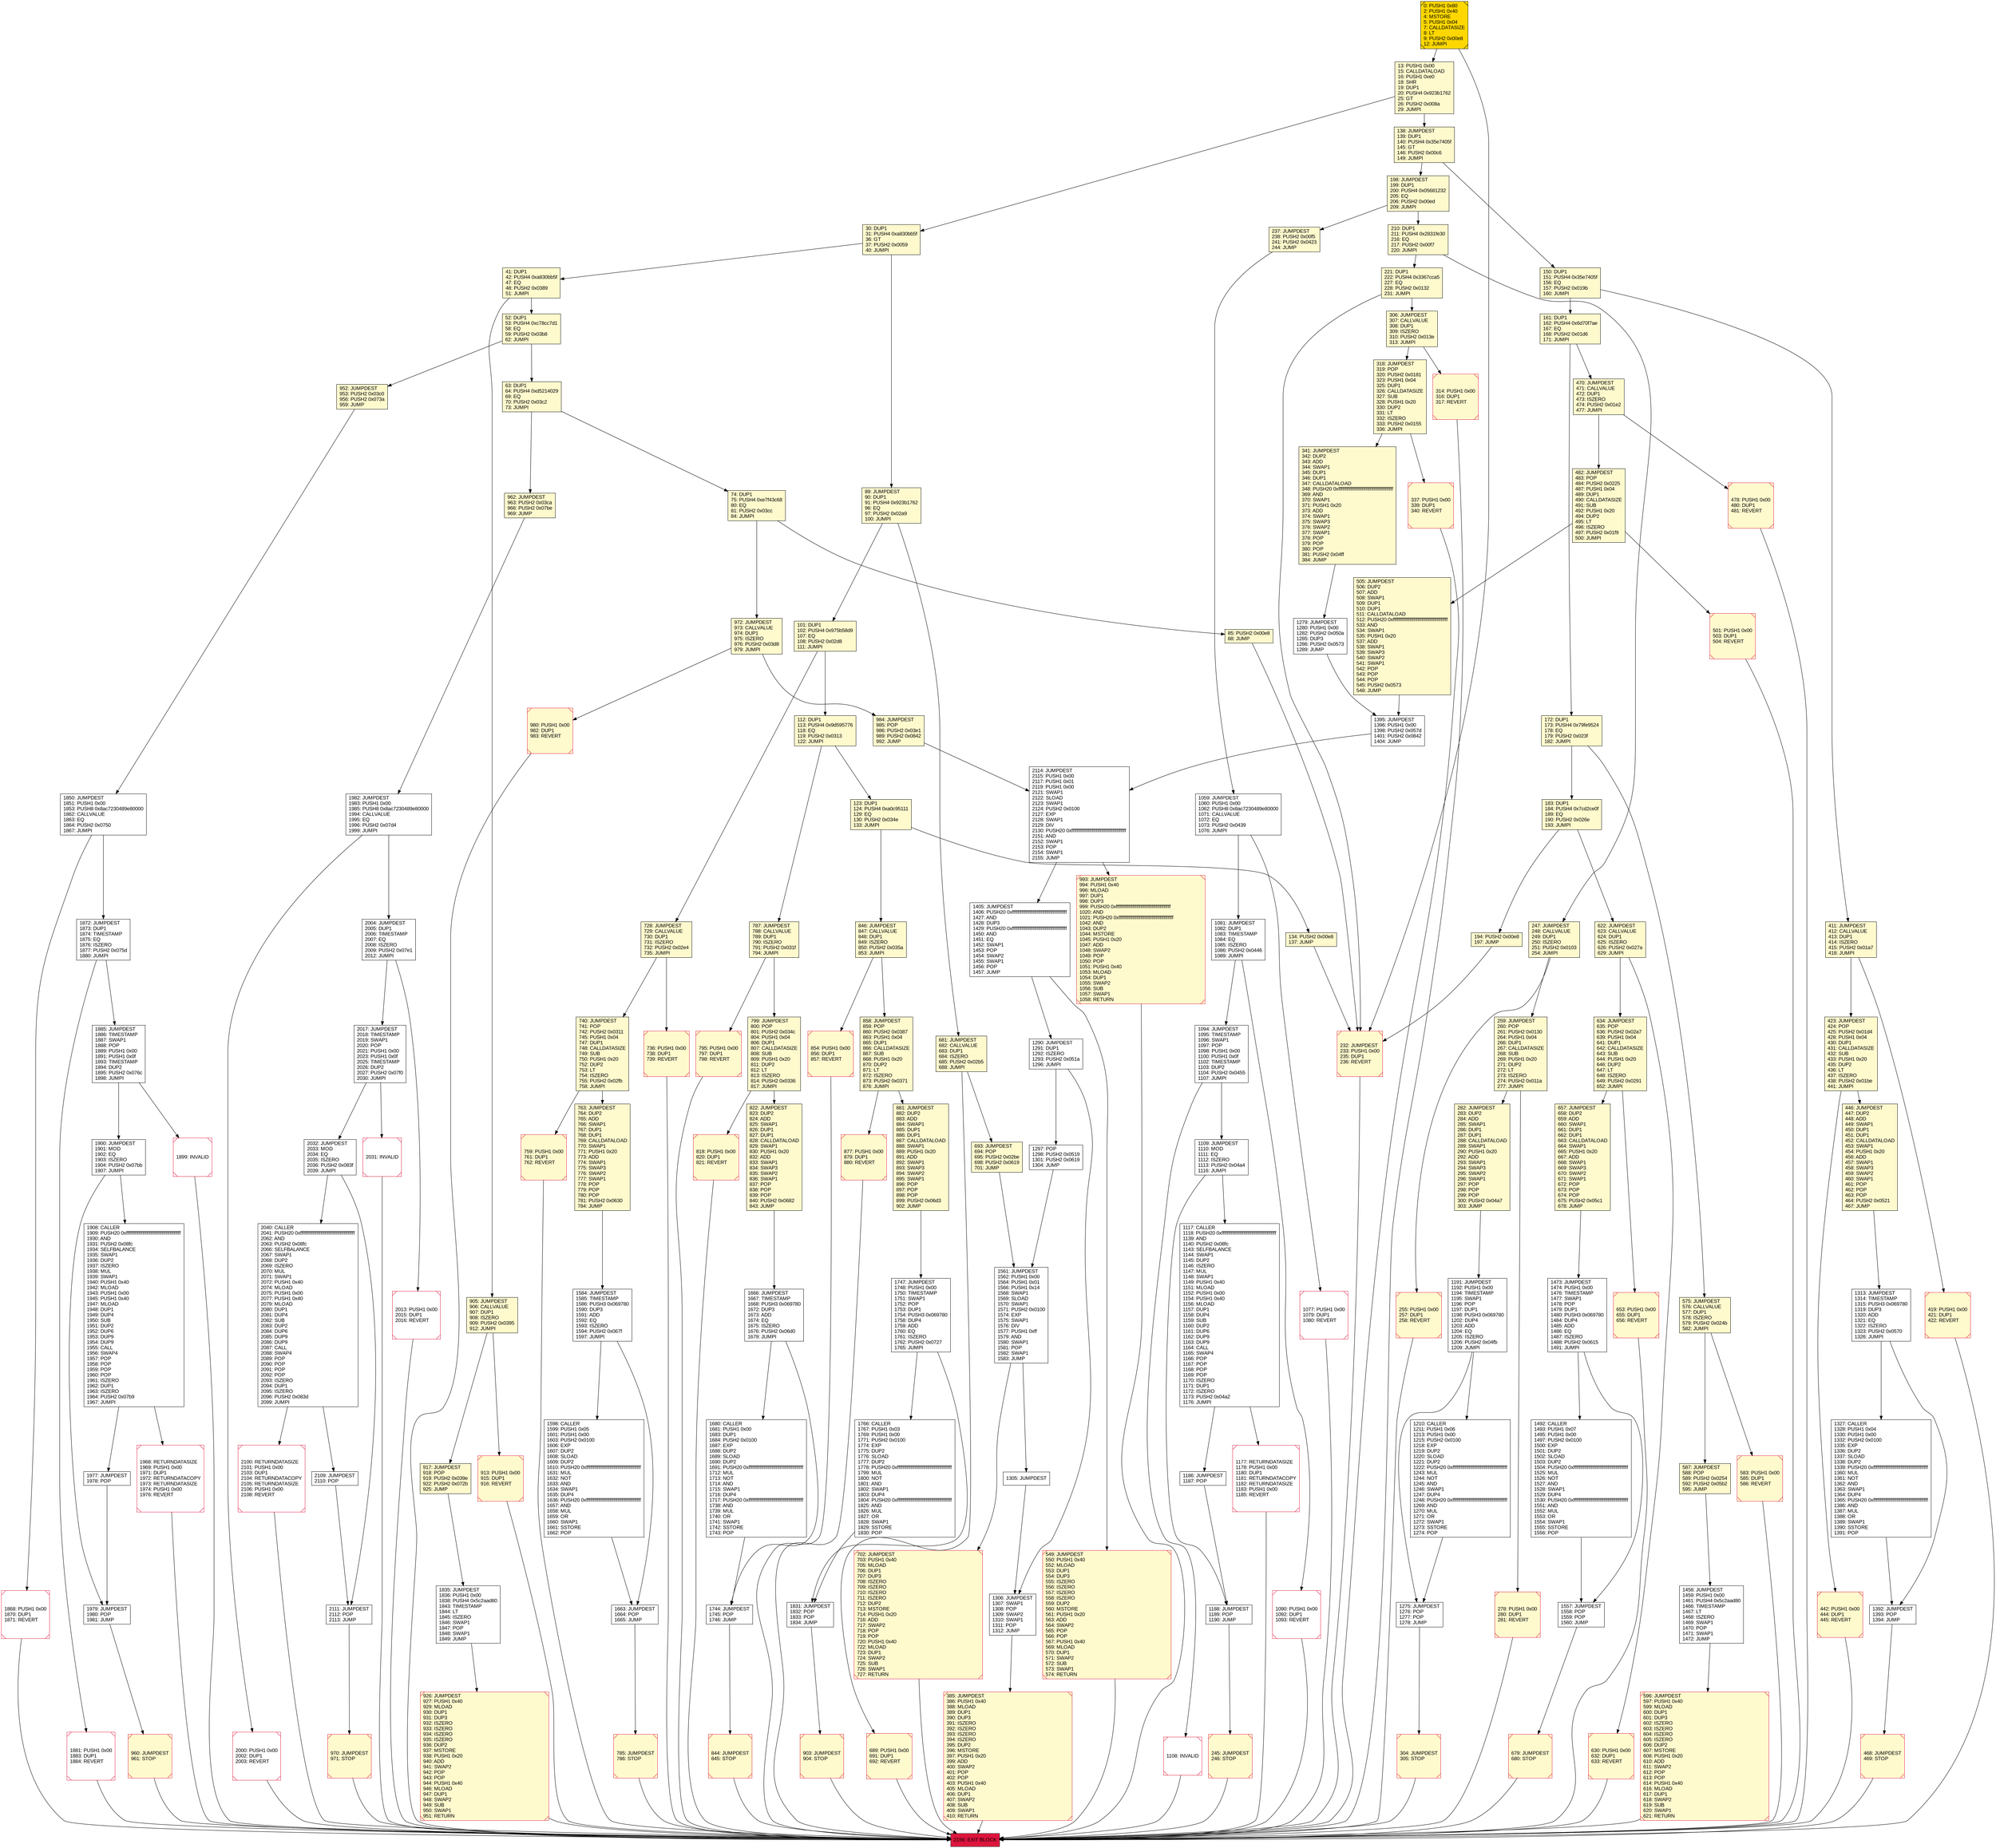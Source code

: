 digraph G {
bgcolor=transparent rankdir=UD;
node [shape=box style=filled color=black fillcolor=white fontname=arial fontcolor=black];
881 [label="881: JUMPDEST\l882: DUP2\l883: ADD\l884: SWAP1\l885: DUP1\l886: DUP1\l887: CALLDATALOAD\l888: SWAP1\l889: PUSH1 0x20\l891: ADD\l892: SWAP1\l893: SWAP3\l894: SWAP2\l895: SWAP1\l896: POP\l897: POP\l898: POP\l899: PUSH2 0x06d3\l902: JUMP\l" fillcolor=lemonchiffon ];
419 [label="419: PUSH1 0x00\l421: DUP1\l422: REVERT\l" fillcolor=lemonchiffon shape=Msquare color=crimson ];
446 [label="446: JUMPDEST\l447: DUP2\l448: ADD\l449: SWAP1\l450: DUP1\l451: DUP1\l452: CALLDATALOAD\l453: SWAP1\l454: PUSH1 0x20\l456: ADD\l457: SWAP1\l458: SWAP3\l459: SWAP2\l460: SWAP1\l461: POP\l462: POP\l463: POP\l464: PUSH2 0x0521\l467: JUMP\l" fillcolor=lemonchiffon ];
210 [label="210: DUP1\l211: PUSH4 0x2831fe30\l216: EQ\l217: PUSH2 0x00f7\l220: JUMPI\l" fillcolor=lemonchiffon ];
134 [label="134: PUSH2 0x00e8\l137: JUMP\l" fillcolor=lemonchiffon ];
822 [label="822: JUMPDEST\l823: DUP2\l824: ADD\l825: SWAP1\l826: DUP1\l827: DUP1\l828: CALLDATALOAD\l829: SWAP1\l830: PUSH1 0x20\l832: ADD\l833: SWAP1\l834: SWAP3\l835: SWAP2\l836: SWAP1\l837: POP\l838: POP\l839: POP\l840: PUSH2 0x0682\l843: JUMP\l" fillcolor=lemonchiffon ];
1766 [label="1766: CALLER\l1767: PUSH1 0x03\l1769: PUSH1 0x00\l1771: PUSH2 0x0100\l1774: EXP\l1775: DUP2\l1776: SLOAD\l1777: DUP2\l1778: PUSH20 0xffffffffffffffffffffffffffffffffffffffff\l1799: MUL\l1800: NOT\l1801: AND\l1802: SWAP1\l1803: DUP4\l1804: PUSH20 0xffffffffffffffffffffffffffffffffffffffff\l1825: AND\l1826: MUL\l1827: OR\l1828: SWAP1\l1829: SSTORE\l1830: POP\l" ];
2109 [label="2109: JUMPDEST\l2110: POP\l" ];
237 [label="237: JUMPDEST\l238: PUSH2 0x00f5\l241: PUSH2 0x0423\l244: JUMP\l" fillcolor=lemonchiffon ];
952 [label="952: JUMPDEST\l953: PUSH2 0x03c0\l956: PUSH2 0x073a\l959: JUMP\l" fillcolor=lemonchiffon ];
689 [label="689: PUSH1 0x00\l691: DUP1\l692: REVERT\l" fillcolor=lemonchiffon shape=Msquare color=crimson ];
903 [label="903: JUMPDEST\l904: STOP\l" fillcolor=lemonchiffon shape=Msquare color=crimson ];
198 [label="198: JUMPDEST\l199: DUP1\l200: PUSH4 0x05681232\l205: EQ\l206: PUSH2 0x00ed\l209: JUMPI\l" fillcolor=lemonchiffon ];
905 [label="905: JUMPDEST\l906: CALLVALUE\l907: DUP1\l908: ISZERO\l909: PUSH2 0x0395\l912: JUMPI\l" fillcolor=lemonchiffon ];
1059 [label="1059: JUMPDEST\l1060: PUSH1 0x00\l1062: PUSH8 0x8ac7230489e80000\l1071: CALLVALUE\l1072: EQ\l1073: PUSH2 0x0439\l1076: JUMPI\l" ];
2111 [label="2111: JUMPDEST\l2112: POP\l2113: JUMP\l" ];
161 [label="161: DUP1\l162: PUSH4 0x6d70f7ae\l167: EQ\l168: PUSH2 0x01d6\l171: JUMPI\l" fillcolor=lemonchiffon ];
549 [label="549: JUMPDEST\l550: PUSH1 0x40\l552: MLOAD\l553: DUP1\l554: DUP3\l555: ISZERO\l556: ISZERO\l557: ISZERO\l558: ISZERO\l559: DUP2\l560: MSTORE\l561: PUSH1 0x20\l563: ADD\l564: SWAP2\l565: POP\l566: POP\l567: PUSH1 0x40\l569: MLOAD\l570: DUP1\l571: SWAP2\l572: SUB\l573: SWAP1\l574: RETURN\l" fillcolor=lemonchiffon shape=Msquare color=crimson ];
1872 [label="1872: JUMPDEST\l1873: DUP1\l1874: TIMESTAMP\l1875: EQ\l1876: ISZERO\l1877: PUSH2 0x075d\l1880: JUMPI\l" ];
442 [label="442: PUSH1 0x00\l444: DUP1\l445: REVERT\l" fillcolor=lemonchiffon shape=Msquare color=crimson ];
1680 [label="1680: CALLER\l1681: PUSH1 0x00\l1683: DUP1\l1684: PUSH2 0x0100\l1687: EXP\l1688: DUP2\l1689: SLOAD\l1690: DUP2\l1691: PUSH20 0xffffffffffffffffffffffffffffffffffffffff\l1712: MUL\l1713: NOT\l1714: AND\l1715: SWAP1\l1716: DUP4\l1717: PUSH20 0xffffffffffffffffffffffffffffffffffffffff\l1738: AND\l1739: MUL\l1740: OR\l1741: SWAP1\l1742: SSTORE\l1743: POP\l" ];
575 [label="575: JUMPDEST\l576: CALLVALUE\l577: DUP1\l578: ISZERO\l579: PUSH2 0x024b\l582: JUMPI\l" fillcolor=lemonchiffon ];
1458 [label="1458: JUMPDEST\l1459: PUSH1 0x00\l1461: PUSH4 0x5c2aad80\l1466: TIMESTAMP\l1467: LT\l1468: ISZERO\l1469: SWAP1\l1470: POP\l1471: SWAP1\l1472: JUMP\l" ];
1094 [label="1094: JUMPDEST\l1095: TIMESTAMP\l1096: SWAP1\l1097: POP\l1098: PUSH1 0x00\l1100: PUSH1 0x0f\l1102: TIMESTAMP\l1103: DUP2\l1104: PUSH2 0x0455\l1107: JUMPI\l" ];
74 [label="74: DUP1\l75: PUSH4 0xe7f43c68\l80: EQ\l81: PUSH2 0x03cc\l84: JUMPI\l" fillcolor=lemonchiffon ];
1109 [label="1109: JUMPDEST\l1110: MOD\l1111: EQ\l1112: ISZERO\l1113: PUSH2 0x04a4\l1116: JUMPI\l" ];
52 [label="52: DUP1\l53: PUSH4 0xc78cc7d1\l58: EQ\l59: PUSH2 0x03b8\l62: JUMPI\l" fillcolor=lemonchiffon ];
1584 [label="1584: JUMPDEST\l1585: TIMESTAMP\l1586: PUSH3 0x069780\l1590: DUP3\l1591: ADD\l1592: EQ\l1593: ISZERO\l1594: PUSH2 0x067f\l1597: JUMPI\l" ];
247 [label="247: JUMPDEST\l248: CALLVALUE\l249: DUP1\l250: ISZERO\l251: PUSH2 0x0103\l254: JUMPI\l" fillcolor=lemonchiffon ];
653 [label="653: PUSH1 0x00\l655: DUP1\l656: REVERT\l" fillcolor=lemonchiffon shape=Msquare color=crimson ];
138 [label="138: JUMPDEST\l139: DUP1\l140: PUSH4 0x35e7405f\l145: GT\l146: PUSH2 0x00c6\l149: JUMPI\l" fillcolor=lemonchiffon ];
282 [label="282: JUMPDEST\l283: DUP2\l284: ADD\l285: SWAP1\l286: DUP1\l287: DUP1\l288: CALLDATALOAD\l289: SWAP1\l290: PUSH1 0x20\l292: ADD\l293: SWAP1\l294: SWAP3\l295: SWAP2\l296: SWAP1\l297: POP\l298: POP\l299: POP\l300: PUSH2 0x04a7\l303: JUMP\l" fillcolor=lemonchiffon ];
2100 [label="2100: RETURNDATASIZE\l2101: PUSH1 0x00\l2103: DUP1\l2104: RETURNDATACOPY\l2105: RETURNDATASIZE\l2106: PUSH1 0x00\l2108: REVERT\l" shape=Msquare color=crimson ];
913 [label="913: PUSH1 0x00\l915: DUP1\l916: REVERT\l" fillcolor=lemonchiffon shape=Msquare color=crimson ];
318 [label="318: JUMPDEST\l319: POP\l320: PUSH2 0x0181\l323: PUSH1 0x04\l325: DUP1\l326: CALLDATASIZE\l327: SUB\l328: PUSH1 0x20\l330: DUP2\l331: LT\l332: ISZERO\l333: PUSH2 0x0155\l336: JUMPI\l" fillcolor=lemonchiffon ];
679 [label="679: JUMPDEST\l680: STOP\l" fillcolor=lemonchiffon shape=Msquare color=crimson ];
962 [label="962: JUMPDEST\l963: PUSH2 0x03ca\l966: PUSH2 0x07be\l969: JUMP\l" fillcolor=lemonchiffon ];
634 [label="634: JUMPDEST\l635: POP\l636: PUSH2 0x02a7\l639: PUSH1 0x04\l641: DUP1\l642: CALLDATASIZE\l643: SUB\l644: PUSH1 0x20\l646: DUP2\l647: LT\l648: ISZERO\l649: PUSH2 0x0291\l652: JUMPI\l" fillcolor=lemonchiffon ];
1313 [label="1313: JUMPDEST\l1314: TIMESTAMP\l1315: PUSH3 0x069780\l1319: DUP3\l1320: ADD\l1321: EQ\l1322: ISZERO\l1323: PUSH2 0x0570\l1326: JUMPI\l" ];
468 [label="468: JUMPDEST\l469: STOP\l" fillcolor=lemonchiffon shape=Msquare color=crimson ];
194 [label="194: PUSH2 0x00e8\l197: JUMP\l" fillcolor=lemonchiffon ];
736 [label="736: PUSH1 0x00\l738: DUP1\l739: REVERT\l" fillcolor=lemonchiffon shape=Msquare color=crimson ];
13 [label="13: PUSH1 0x00\l15: CALLDATALOAD\l16: PUSH1 0xe0\l18: SHR\l19: DUP1\l20: PUSH4 0x923b1762\l25: GT\l26: PUSH2 0x008a\l29: JUMPI\l" fillcolor=lemonchiffon ];
2004 [label="2004: JUMPDEST\l2005: DUP1\l2006: TIMESTAMP\l2007: EQ\l2008: ISZERO\l2009: PUSH2 0x07e1\l2012: JUMPI\l" ];
259 [label="259: JUMPDEST\l260: POP\l261: PUSH2 0x0130\l264: PUSH1 0x04\l266: DUP1\l267: CALLDATASIZE\l268: SUB\l269: PUSH1 0x20\l271: DUP2\l272: LT\l273: ISZERO\l274: PUSH2 0x011a\l277: JUMPI\l" fillcolor=lemonchiffon ];
112 [label="112: DUP1\l113: PUSH4 0x9d595776\l118: EQ\l119: PUSH2 0x0313\l122: JUMPI\l" fillcolor=lemonchiffon ];
2031 [label="2031: INVALID\l" shape=Msquare color=crimson ];
1473 [label="1473: JUMPDEST\l1474: PUSH1 0x00\l1476: TIMESTAMP\l1477: SWAP1\l1478: POP\l1479: DUP1\l1480: PUSH3 0x069780\l1484: DUP4\l1485: ADD\l1486: EQ\l1487: ISZERO\l1488: PUSH2 0x0615\l1491: JUMPI\l" ];
470 [label="470: JUMPDEST\l471: CALLVALUE\l472: DUP1\l473: ISZERO\l474: PUSH2 0x01e2\l477: JUMPI\l" fillcolor=lemonchiffon ];
482 [label="482: JUMPDEST\l483: POP\l484: PUSH2 0x0225\l487: PUSH1 0x04\l489: DUP1\l490: CALLDATASIZE\l491: SUB\l492: PUSH1 0x20\l494: DUP2\l495: LT\l496: ISZERO\l497: PUSH2 0x01f9\l500: JUMPI\l" fillcolor=lemonchiffon ];
1117 [label="1117: CALLER\l1118: PUSH20 0xffffffffffffffffffffffffffffffffffffffff\l1139: AND\l1140: PUSH2 0x08fc\l1143: SELFBALANCE\l1144: SWAP1\l1145: DUP2\l1146: ISZERO\l1147: MUL\l1148: SWAP1\l1149: PUSH1 0x40\l1151: MLOAD\l1152: PUSH1 0x00\l1154: PUSH1 0x40\l1156: MLOAD\l1157: DUP1\l1158: DUP4\l1159: SUB\l1160: DUP2\l1161: DUP6\l1162: DUP9\l1163: DUP9\l1164: CALL\l1165: SWAP4\l1166: POP\l1167: POP\l1168: POP\l1169: POP\l1170: ISZERO\l1171: DUP1\l1172: ISZERO\l1173: PUSH2 0x04a2\l1176: JUMPI\l" ];
501 [label="501: PUSH1 0x00\l503: DUP1\l504: REVERT\l" fillcolor=lemonchiffon shape=Msquare color=crimson ];
960 [label="960: JUMPDEST\l961: STOP\l" fillcolor=lemonchiffon shape=Msquare color=crimson ];
759 [label="759: PUSH1 0x00\l761: DUP1\l762: REVERT\l" fillcolor=lemonchiffon shape=Msquare color=crimson ];
1392 [label="1392: JUMPDEST\l1393: POP\l1394: JUMP\l" ];
1663 [label="1663: JUMPDEST\l1664: POP\l1665: JUMP\l" ];
972 [label="972: JUMPDEST\l973: CALLVALUE\l974: DUP1\l975: ISZERO\l976: PUSH2 0x03d8\l979: JUMPI\l" fillcolor=lemonchiffon ];
728 [label="728: JUMPDEST\l729: CALLVALUE\l730: DUP1\l731: ISZERO\l732: PUSH2 0x02e4\l735: JUMPI\l" fillcolor=lemonchiffon ];
255 [label="255: PUSH1 0x00\l257: DUP1\l258: REVERT\l" fillcolor=lemonchiffon shape=Msquare color=crimson ];
970 [label="970: JUMPDEST\l971: STOP\l" fillcolor=lemonchiffon shape=Msquare color=crimson ];
1557 [label="1557: JUMPDEST\l1558: POP\l1559: POP\l1560: JUMP\l" ];
30 [label="30: DUP1\l31: PUSH4 0xa830bb5f\l36: GT\l37: PUSH2 0x0059\l40: JUMPI\l" fillcolor=lemonchiffon ];
183 [label="183: DUP1\l184: PUSH4 0x7cd2ce0f\l189: EQ\l190: PUSH2 0x026e\l193: JUMPI\l" fillcolor=lemonchiffon ];
245 [label="245: JUMPDEST\l246: STOP\l" fillcolor=lemonchiffon shape=Msquare color=crimson ];
596 [label="596: JUMPDEST\l597: PUSH1 0x40\l599: MLOAD\l600: DUP1\l601: DUP3\l602: ISZERO\l603: ISZERO\l604: ISZERO\l605: ISZERO\l606: DUP2\l607: MSTORE\l608: PUSH1 0x20\l610: ADD\l611: SWAP2\l612: POP\l613: POP\l614: PUSH1 0x40\l616: MLOAD\l617: DUP1\l618: SWAP2\l619: SUB\l620: SWAP1\l621: RETURN\l" fillcolor=lemonchiffon shape=Msquare color=crimson ];
587 [label="587: JUMPDEST\l588: POP\l589: PUSH2 0x0254\l592: PUSH2 0x05b2\l595: JUMP\l" fillcolor=lemonchiffon ];
2156 [label="2156: EXIT BLOCK\l" fillcolor=crimson ];
657 [label="657: JUMPDEST\l658: DUP2\l659: ADD\l660: SWAP1\l661: DUP1\l662: DUP1\l663: CALLDATALOAD\l664: SWAP1\l665: PUSH1 0x20\l667: ADD\l668: SWAP1\l669: SWAP3\l670: SWAP2\l671: SWAP1\l672: POP\l673: POP\l674: POP\l675: PUSH2 0x05c1\l678: JUMP\l" fillcolor=lemonchiffon ];
1297 [label="1297: POP\l1298: PUSH2 0x0519\l1301: PUSH2 0x0619\l1304: JUMP\l" ];
1831 [label="1831: JUMPDEST\l1832: POP\l1833: POP\l1834: JUMP\l" ];
846 [label="846: JUMPDEST\l847: CALLVALUE\l848: DUP1\l849: ISZERO\l850: PUSH2 0x035a\l853: JUMPI\l" fillcolor=lemonchiffon ];
763 [label="763: JUMPDEST\l764: DUP2\l765: ADD\l766: SWAP1\l767: DUP1\l768: DUP1\l769: CALLDATALOAD\l770: SWAP1\l771: PUSH1 0x20\l773: ADD\l774: SWAP1\l775: SWAP3\l776: SWAP2\l777: SWAP1\l778: POP\l779: POP\l780: POP\l781: PUSH2 0x0630\l784: JUMP\l" fillcolor=lemonchiffon ];
2000 [label="2000: PUSH1 0x00\l2002: DUP1\l2003: REVERT\l" shape=Msquare color=crimson ];
221 [label="221: DUP1\l222: PUSH4 0x3367cca5\l227: EQ\l228: PUSH2 0x0132\l231: JUMPI\l" fillcolor=lemonchiffon ];
1492 [label="1492: CALLER\l1493: PUSH1 0x07\l1495: PUSH1 0x00\l1497: PUSH2 0x0100\l1500: EXP\l1501: DUP2\l1502: SLOAD\l1503: DUP2\l1504: PUSH20 0xffffffffffffffffffffffffffffffffffffffff\l1525: MUL\l1526: NOT\l1527: AND\l1528: SWAP1\l1529: DUP4\l1530: PUSH20 0xffffffffffffffffffffffffffffffffffffffff\l1551: AND\l1552: MUL\l1553: OR\l1554: SWAP1\l1555: SSTORE\l1556: POP\l" ];
980 [label="980: PUSH1 0x00\l982: DUP1\l983: REVERT\l" fillcolor=lemonchiffon shape=Msquare color=crimson ];
740 [label="740: JUMPDEST\l741: POP\l742: PUSH2 0x0311\l745: PUSH1 0x04\l747: DUP1\l748: CALLDATASIZE\l749: SUB\l750: PUSH1 0x20\l752: DUP2\l753: LT\l754: ISZERO\l755: PUSH2 0x02fb\l758: JUMPI\l" fillcolor=lemonchiffon ];
101 [label="101: DUP1\l102: PUSH4 0x975b58d9\l107: EQ\l108: PUSH2 0x02d8\l111: JUMPI\l" fillcolor=lemonchiffon ];
89 [label="89: JUMPDEST\l90: DUP1\l91: PUSH4 0x923b1762\l96: EQ\l97: PUSH2 0x02a9\l100: JUMPI\l" fillcolor=lemonchiffon ];
1327 [label="1327: CALLER\l1328: PUSH1 0x04\l1330: PUSH1 0x00\l1332: PUSH2 0x0100\l1335: EXP\l1336: DUP2\l1337: SLOAD\l1338: DUP2\l1339: PUSH20 0xffffffffffffffffffffffffffffffffffffffff\l1360: MUL\l1361: NOT\l1362: AND\l1363: SWAP1\l1364: DUP4\l1365: PUSH20 0xffffffffffffffffffffffffffffffffffffffff\l1386: AND\l1387: MUL\l1388: OR\l1389: SWAP1\l1390: SSTORE\l1391: POP\l" ];
2013 [label="2013: PUSH1 0x00\l2015: DUP1\l2016: REVERT\l" shape=Msquare color=crimson ];
478 [label="478: PUSH1 0x00\l480: DUP1\l481: REVERT\l" fillcolor=lemonchiffon shape=Msquare color=crimson ];
702 [label="702: JUMPDEST\l703: PUSH1 0x40\l705: MLOAD\l706: DUP1\l707: DUP3\l708: ISZERO\l709: ISZERO\l710: ISZERO\l711: ISZERO\l712: DUP2\l713: MSTORE\l714: PUSH1 0x20\l716: ADD\l717: SWAP2\l718: POP\l719: POP\l720: PUSH1 0x40\l722: MLOAD\l723: DUP1\l724: SWAP2\l725: SUB\l726: SWAP1\l727: RETURN\l" fillcolor=lemonchiffon shape=Msquare color=crimson ];
2114 [label="2114: JUMPDEST\l2115: PUSH1 0x00\l2117: PUSH1 0x01\l2119: PUSH1 0x00\l2121: SWAP1\l2122: SLOAD\l2123: SWAP1\l2124: PUSH2 0x0100\l2127: EXP\l2128: SWAP1\l2129: DIV\l2130: PUSH20 0xffffffffffffffffffffffffffffffffffffffff\l2151: AND\l2152: SWAP1\l2153: POP\l2154: SWAP1\l2155: JUMP\l" ];
1177 [label="1177: RETURNDATASIZE\l1178: PUSH1 0x00\l1180: DUP1\l1181: RETURNDATACOPY\l1182: RETURNDATASIZE\l1183: PUSH1 0x00\l1185: REVERT\l" shape=Msquare color=crimson ];
1395 [label="1395: JUMPDEST\l1396: PUSH1 0x00\l1398: PUSH2 0x057d\l1401: PUSH2 0x0842\l1404: JUMP\l" ];
1188 [label="1188: JUMPDEST\l1189: POP\l1190: JUMP\l" ];
41 [label="41: DUP1\l42: PUSH4 0xa830bb5f\l47: EQ\l48: PUSH2 0x0389\l51: JUMPI\l" fillcolor=lemonchiffon ];
785 [label="785: JUMPDEST\l786: STOP\l" fillcolor=lemonchiffon shape=Msquare color=crimson ];
150 [label="150: DUP1\l151: PUSH4 0x35e7405f\l156: EQ\l157: PUSH2 0x019b\l160: JUMPI\l" fillcolor=lemonchiffon ];
1908 [label="1908: CALLER\l1909: PUSH20 0xffffffffffffffffffffffffffffffffffffffff\l1930: AND\l1931: PUSH2 0x08fc\l1934: SELFBALANCE\l1935: SWAP1\l1936: DUP2\l1937: ISZERO\l1938: MUL\l1939: SWAP1\l1940: PUSH1 0x40\l1942: MLOAD\l1943: PUSH1 0x00\l1945: PUSH1 0x40\l1947: MLOAD\l1948: DUP1\l1949: DUP4\l1950: SUB\l1951: DUP2\l1952: DUP6\l1953: DUP9\l1954: DUP9\l1955: CALL\l1956: SWAP4\l1957: POP\l1958: POP\l1959: POP\l1960: POP\l1961: ISZERO\l1962: DUP1\l1963: ISZERO\l1964: PUSH2 0x07b9\l1967: JUMPI\l" ];
1977 [label="1977: JUMPDEST\l1978: POP\l" ];
681 [label="681: JUMPDEST\l682: CALLVALUE\l683: DUP1\l684: ISZERO\l685: PUSH2 0x02b5\l688: JUMPI\l" fillcolor=lemonchiffon ];
63 [label="63: DUP1\l64: PUSH4 0xd5214029\l69: EQ\l70: PUSH2 0x03c2\l73: JUMPI\l" fillcolor=lemonchiffon ];
341 [label="341: JUMPDEST\l342: DUP2\l343: ADD\l344: SWAP1\l345: DUP1\l346: DUP1\l347: CALLDATALOAD\l348: PUSH20 0xffffffffffffffffffffffffffffffffffffffff\l369: AND\l370: SWAP1\l371: PUSH1 0x20\l373: ADD\l374: SWAP1\l375: SWAP3\l376: SWAP2\l377: SWAP1\l378: POP\l379: POP\l380: POP\l381: PUSH2 0x04ff\l384: JUMP\l" fillcolor=lemonchiffon ];
799 [label="799: JUMPDEST\l800: POP\l801: PUSH2 0x034c\l804: PUSH1 0x04\l806: DUP1\l807: CALLDATASIZE\l808: SUB\l809: PUSH1 0x20\l811: DUP2\l812: LT\l813: ISZERO\l814: PUSH2 0x0336\l817: JUMPI\l" fillcolor=lemonchiffon ];
2040 [label="2040: CALLER\l2041: PUSH20 0xffffffffffffffffffffffffffffffffffffffff\l2062: AND\l2063: PUSH2 0x08fc\l2066: SELFBALANCE\l2067: SWAP1\l2068: DUP2\l2069: ISZERO\l2070: MUL\l2071: SWAP1\l2072: PUSH1 0x40\l2074: MLOAD\l2075: PUSH1 0x00\l2077: PUSH1 0x40\l2079: MLOAD\l2080: DUP1\l2081: DUP4\l2082: SUB\l2083: DUP2\l2084: DUP6\l2085: DUP9\l2086: DUP9\l2087: CALL\l2088: SWAP4\l2089: POP\l2090: POP\l2091: POP\l2092: POP\l2093: ISZERO\l2094: DUP1\l2095: ISZERO\l2096: PUSH2 0x083d\l2099: JUMPI\l" ];
818 [label="818: PUSH1 0x00\l820: DUP1\l821: REVERT\l" fillcolor=lemonchiffon shape=Msquare color=crimson ];
1186 [label="1186: JUMPDEST\l1187: POP\l" ];
622 [label="622: JUMPDEST\l623: CALLVALUE\l624: DUP1\l625: ISZERO\l626: PUSH2 0x027a\l629: JUMPI\l" fillcolor=lemonchiffon ];
1077 [label="1077: PUSH1 0x00\l1079: DUP1\l1080: REVERT\l" shape=Msquare color=crimson ];
505 [label="505: JUMPDEST\l506: DUP2\l507: ADD\l508: SWAP1\l509: DUP1\l510: DUP1\l511: CALLDATALOAD\l512: PUSH20 0xffffffffffffffffffffffffffffffffffffffff\l533: AND\l534: SWAP1\l535: PUSH1 0x20\l537: ADD\l538: SWAP1\l539: SWAP3\l540: SWAP2\l541: SWAP1\l542: POP\l543: POP\l544: POP\l545: PUSH2 0x0573\l548: JUMP\l" fillcolor=lemonchiffon ];
423 [label="423: JUMPDEST\l424: POP\l425: PUSH2 0x01d4\l428: PUSH1 0x04\l430: DUP1\l431: CALLDATASIZE\l432: SUB\l433: PUSH1 0x20\l435: DUP2\l436: LT\l437: ISZERO\l438: PUSH2 0x01be\l441: JUMPI\l" fillcolor=lemonchiffon ];
314 [label="314: PUSH1 0x00\l316: DUP1\l317: REVERT\l" fillcolor=lemonchiffon shape=Msquare color=crimson ];
1979 [label="1979: JUMPDEST\l1980: POP\l1981: JUMP\l" ];
926 [label="926: JUMPDEST\l927: PUSH1 0x40\l929: MLOAD\l930: DUP1\l931: DUP3\l932: ISZERO\l933: ISZERO\l934: ISZERO\l935: ISZERO\l936: DUP2\l937: MSTORE\l938: PUSH1 0x20\l940: ADD\l941: SWAP2\l942: POP\l943: POP\l944: PUSH1 0x40\l946: MLOAD\l947: DUP1\l948: SWAP2\l949: SUB\l950: SWAP1\l951: RETURN\l" fillcolor=lemonchiffon shape=Msquare color=crimson ];
2032 [label="2032: JUMPDEST\l2033: MOD\l2034: EQ\l2035: ISZERO\l2036: PUSH2 0x083f\l2039: JUMPI\l" ];
304 [label="304: JUMPDEST\l305: STOP\l" fillcolor=lemonchiffon shape=Msquare color=crimson ];
172 [label="172: DUP1\l173: PUSH4 0x79fe9524\l178: EQ\l179: PUSH2 0x023f\l182: JUMPI\l" fillcolor=lemonchiffon ];
1405 [label="1405: JUMPDEST\l1406: PUSH20 0xffffffffffffffffffffffffffffffffffffffff\l1427: AND\l1428: DUP3\l1429: PUSH20 0xffffffffffffffffffffffffffffffffffffffff\l1450: AND\l1451: EQ\l1452: SWAP1\l1453: POP\l1454: SWAP2\l1455: SWAP1\l1456: POP\l1457: JUMP\l" ];
1968 [label="1968: RETURNDATASIZE\l1969: PUSH1 0x00\l1971: DUP1\l1972: RETURNDATACOPY\l1973: RETURNDATASIZE\l1974: PUSH1 0x00\l1976: REVERT\l" shape=Msquare color=crimson ];
1747 [label="1747: JUMPDEST\l1748: PUSH1 0x00\l1750: TIMESTAMP\l1751: SWAP1\l1752: POP\l1753: DUP1\l1754: PUSH3 0x069780\l1758: DUP4\l1759: ADD\l1760: EQ\l1761: ISZERO\l1762: PUSH2 0x0727\l1765: JUMPI\l" ];
917 [label="917: JUMPDEST\l918: POP\l919: PUSH2 0x039e\l922: PUSH2 0x072b\l925: JUMP\l" fillcolor=lemonchiffon ];
1275 [label="1275: JUMPDEST\l1276: POP\l1277: POP\l1278: JUMP\l" ];
1306 [label="1306: JUMPDEST\l1307: SWAP1\l1308: POP\l1309: SWAP2\l1310: SWAP1\l1311: POP\l1312: JUMP\l" ];
306 [label="306: JUMPDEST\l307: CALLVALUE\l308: DUP1\l309: ISZERO\l310: PUSH2 0x013e\l313: JUMPI\l" fillcolor=lemonchiffon ];
993 [label="993: JUMPDEST\l994: PUSH1 0x40\l996: MLOAD\l997: DUP1\l998: DUP3\l999: PUSH20 0xffffffffffffffffffffffffffffffffffffffff\l1020: AND\l1021: PUSH20 0xffffffffffffffffffffffffffffffffffffffff\l1042: AND\l1043: DUP2\l1044: MSTORE\l1045: PUSH1 0x20\l1047: ADD\l1048: SWAP2\l1049: POP\l1050: POP\l1051: PUSH1 0x40\l1053: MLOAD\l1054: DUP1\l1055: SWAP2\l1056: SUB\l1057: SWAP1\l1058: RETURN\l" fillcolor=lemonchiffon shape=Msquare color=crimson ];
278 [label="278: PUSH1 0x00\l280: DUP1\l281: REVERT\l" fillcolor=lemonchiffon shape=Msquare color=crimson ];
1666 [label="1666: JUMPDEST\l1667: TIMESTAMP\l1668: PUSH3 0x069780\l1672: DUP3\l1673: ADD\l1674: EQ\l1675: ISZERO\l1676: PUSH2 0x06d0\l1679: JUMPI\l" ];
795 [label="795: PUSH1 0x00\l797: DUP1\l798: REVERT\l" fillcolor=lemonchiffon shape=Msquare color=crimson ];
1835 [label="1835: JUMPDEST\l1836: PUSH1 0x00\l1838: PUSH4 0x5c2aad80\l1843: TIMESTAMP\l1844: LT\l1845: ISZERO\l1846: SWAP1\l1847: POP\l1848: SWAP1\l1849: JUMP\l" ];
385 [label="385: JUMPDEST\l386: PUSH1 0x40\l388: MLOAD\l389: DUP1\l390: DUP3\l391: ISZERO\l392: ISZERO\l393: ISZERO\l394: ISZERO\l395: DUP2\l396: MSTORE\l397: PUSH1 0x20\l399: ADD\l400: SWAP2\l401: POP\l402: POP\l403: PUSH1 0x40\l405: MLOAD\l406: DUP1\l407: SWAP2\l408: SUB\l409: SWAP1\l410: RETURN\l" fillcolor=lemonchiffon shape=Msquare color=crimson ];
858 [label="858: JUMPDEST\l859: POP\l860: PUSH2 0x0387\l863: PUSH1 0x04\l865: DUP1\l866: CALLDATASIZE\l867: SUB\l868: PUSH1 0x20\l870: DUP2\l871: LT\l872: ISZERO\l873: PUSH2 0x0371\l876: JUMPI\l" fillcolor=lemonchiffon ];
693 [label="693: JUMPDEST\l694: POP\l695: PUSH2 0x02be\l698: PUSH2 0x0619\l701: JUMP\l" fillcolor=lemonchiffon ];
411 [label="411: JUMPDEST\l412: CALLVALUE\l413: DUP1\l414: ISZERO\l415: PUSH2 0x01a7\l418: JUMPI\l" fillcolor=lemonchiffon ];
877 [label="877: PUSH1 0x00\l879: DUP1\l880: REVERT\l" fillcolor=lemonchiffon shape=Msquare color=crimson ];
2017 [label="2017: JUMPDEST\l2018: TIMESTAMP\l2019: SWAP1\l2020: POP\l2021: PUSH1 0x00\l2023: PUSH1 0x0f\l2025: TIMESTAMP\l2026: DUP2\l2027: PUSH2 0x07f0\l2030: JUMPI\l" ];
1850 [label="1850: JUMPDEST\l1851: PUSH1 0x00\l1853: PUSH8 0x8ac7230489e80000\l1862: CALLVALUE\l1863: EQ\l1864: PUSH2 0x0750\l1867: JUMPI\l" ];
1305 [label="1305: JUMPDEST\l" ];
1899 [label="1899: INVALID\l" shape=Msquare color=crimson ];
1885 [label="1885: JUMPDEST\l1886: TIMESTAMP\l1887: SWAP1\l1888: POP\l1889: PUSH1 0x00\l1891: PUSH1 0x0f\l1893: TIMESTAMP\l1894: DUP2\l1895: PUSH2 0x076c\l1898: JUMPI\l" ];
1900 [label="1900: JUMPDEST\l1901: MOD\l1902: EQ\l1903: ISZERO\l1904: PUSH2 0x07bb\l1907: JUMPI\l" ];
85 [label="85: PUSH2 0x00e8\l88: JUMP\l" fillcolor=lemonchiffon ];
630 [label="630: PUSH1 0x00\l632: DUP1\l633: REVERT\l" fillcolor=lemonchiffon shape=Msquare color=crimson ];
1290 [label="1290: JUMPDEST\l1291: DUP1\l1292: ISZERO\l1293: PUSH2 0x051a\l1296: JUMPI\l" ];
0 [label="0: PUSH1 0x80\l2: PUSH1 0x40\l4: MSTORE\l5: PUSH1 0x04\l7: CALLDATASIZE\l8: LT\l9: PUSH2 0x00e8\l12: JUMPI\l" fillcolor=lemonchiffon shape=Msquare fillcolor=gold ];
844 [label="844: JUMPDEST\l845: STOP\l" fillcolor=lemonchiffon shape=Msquare color=crimson ];
1081 [label="1081: JUMPDEST\l1082: DUP1\l1083: TIMESTAMP\l1084: EQ\l1085: ISZERO\l1086: PUSH2 0x0446\l1089: JUMPI\l" ];
1090 [label="1090: PUSH1 0x00\l1092: DUP1\l1093: REVERT\l" shape=Msquare color=crimson ];
583 [label="583: PUSH1 0x00\l585: DUP1\l586: REVERT\l" fillcolor=lemonchiffon shape=Msquare color=crimson ];
1561 [label="1561: JUMPDEST\l1562: PUSH1 0x00\l1564: PUSH1 0x01\l1566: PUSH1 0x14\l1568: SWAP1\l1569: SLOAD\l1570: SWAP1\l1571: PUSH2 0x0100\l1574: EXP\l1575: SWAP1\l1576: DIV\l1577: PUSH1 0xff\l1579: AND\l1580: SWAP1\l1581: POP\l1582: SWAP1\l1583: JUMP\l" ];
984 [label="984: JUMPDEST\l985: POP\l986: PUSH2 0x03e1\l989: PUSH2 0x0842\l992: JUMP\l" fillcolor=lemonchiffon ];
1210 [label="1210: CALLER\l1211: PUSH1 0x06\l1213: PUSH1 0x00\l1215: PUSH2 0x0100\l1218: EXP\l1219: DUP2\l1220: SLOAD\l1221: DUP2\l1222: PUSH20 0xffffffffffffffffffffffffffffffffffffffff\l1243: MUL\l1244: NOT\l1245: AND\l1246: SWAP1\l1247: DUP4\l1248: PUSH20 0xffffffffffffffffffffffffffffffffffffffff\l1269: AND\l1270: MUL\l1271: OR\l1272: SWAP1\l1273: SSTORE\l1274: POP\l" ];
1108 [label="1108: INVALID\l" shape=Msquare color=crimson ];
232 [label="232: JUMPDEST\l233: PUSH1 0x00\l235: DUP1\l236: REVERT\l" fillcolor=lemonchiffon shape=Msquare color=crimson ];
1868 [label="1868: PUSH1 0x00\l1870: DUP1\l1871: REVERT\l" shape=Msquare color=crimson ];
337 [label="337: PUSH1 0x00\l339: DUP1\l340: REVERT\l" fillcolor=lemonchiffon shape=Msquare color=crimson ];
123 [label="123: DUP1\l124: PUSH4 0xa0c95111\l129: EQ\l130: PUSH2 0x034e\l133: JUMPI\l" fillcolor=lemonchiffon ];
1279 [label="1279: JUMPDEST\l1280: PUSH1 0x00\l1282: PUSH2 0x050a\l1285: DUP3\l1286: PUSH2 0x0573\l1289: JUMP\l" ];
1982 [label="1982: JUMPDEST\l1983: PUSH1 0x00\l1985: PUSH8 0x8ac7230489e80000\l1994: CALLVALUE\l1995: EQ\l1996: PUSH2 0x07d4\l1999: JUMPI\l" ];
854 [label="854: PUSH1 0x00\l856: DUP1\l857: REVERT\l" fillcolor=lemonchiffon shape=Msquare color=crimson ];
1744 [label="1744: JUMPDEST\l1745: POP\l1746: JUMP\l" ];
1881 [label="1881: PUSH1 0x00\l1883: DUP1\l1884: REVERT\l" shape=Msquare color=crimson ];
787 [label="787: JUMPDEST\l788: CALLVALUE\l789: DUP1\l790: ISZERO\l791: PUSH2 0x031f\l794: JUMPI\l" fillcolor=lemonchiffon ];
1191 [label="1191: JUMPDEST\l1192: PUSH1 0x00\l1194: TIMESTAMP\l1195: SWAP1\l1196: POP\l1197: DUP1\l1198: PUSH3 0x069780\l1202: DUP4\l1203: ADD\l1204: EQ\l1205: ISZERO\l1206: PUSH2 0x04fb\l1209: JUMPI\l" ];
1598 [label="1598: CALLER\l1599: PUSH1 0x05\l1601: PUSH1 0x00\l1603: PUSH2 0x0100\l1606: EXP\l1607: DUP2\l1608: SLOAD\l1609: DUP2\l1610: PUSH20 0xffffffffffffffffffffffffffffffffffffffff\l1631: MUL\l1632: NOT\l1633: AND\l1634: SWAP1\l1635: DUP4\l1636: PUSH20 0xffffffffffffffffffffffffffffffffffffffff\l1657: AND\l1658: MUL\l1659: OR\l1660: SWAP1\l1661: SSTORE\l1662: POP\l" ];
470 -> 482;
1885 -> 1900;
1908 -> 1977;
1395 -> 2114;
89 -> 101;
1306 -> 385;
1473 -> 1557;
2013 -> 2156;
634 -> 653;
478 -> 2156;
917 -> 1835;
1275 -> 304;
505 -> 1395;
1191 -> 1210;
1392 -> 468;
13 -> 30;
198 -> 237;
740 -> 763;
980 -> 2156;
2000 -> 2156;
728 -> 736;
740 -> 759;
183 -> 194;
30 -> 89;
1908 -> 1968;
101 -> 728;
728 -> 740;
306 -> 314;
1327 -> 1392;
2114 -> 1405;
468 -> 2156;
972 -> 980;
210 -> 247;
970 -> 2156;
0 -> 232;
501 -> 2156;
960 -> 2156;
52 -> 952;
85 -> 232;
2004 -> 2013;
1561 -> 1305;
446 -> 1313;
1081 -> 1090;
681 -> 693;
1666 -> 1744;
622 -> 630;
787 -> 795;
1313 -> 1327;
2100 -> 2156;
763 -> 1584;
1900 -> 1979;
1191 -> 1275;
1458 -> 596;
587 -> 1458;
411 -> 423;
634 -> 657;
1210 -> 1275;
913 -> 2156;
259 -> 282;
984 -> 2114;
1313 -> 1392;
1561 -> 702;
419 -> 2156;
1584 -> 1663;
2017 -> 2032;
442 -> 2156;
1279 -> 1395;
1405 -> 1290;
903 -> 2156;
232 -> 2156;
1868 -> 2156;
2017 -> 2031;
2040 -> 2109;
1108 -> 2156;
41 -> 905;
1881 -> 2156;
854 -> 2156;
337 -> 2156;
150 -> 161;
877 -> 2156;
2040 -> 2100;
1109 -> 1188;
1598 -> 1663;
1747 -> 1766;
138 -> 150;
622 -> 634;
194 -> 232;
63 -> 74;
846 -> 858;
881 -> 1747;
1405 -> 549;
844 -> 2156;
63 -> 962;
112 -> 787;
905 -> 917;
2032 -> 2111;
112 -> 123;
1117 -> 1186;
482 -> 505;
304 -> 2156;
962 -> 1982;
1979 -> 960;
1872 -> 1885;
926 -> 2156;
1094 -> 1108;
385 -> 2156;
1117 -> 1177;
1584 -> 1598;
795 -> 2156;
30 -> 41;
278 -> 2156;
993 -> 2156;
1872 -> 1881;
1188 -> 245;
134 -> 232;
785 -> 2156;
1177 -> 2156;
123 -> 134;
314 -> 2156;
818 -> 2156;
1885 -> 1899;
1094 -> 1109;
596 -> 2156;
482 -> 501;
245 -> 2156;
858 -> 877;
1186 -> 1188;
198 -> 210;
1977 -> 1979;
2109 -> 2111;
237 -> 1059;
799 -> 818;
1835 -> 926;
693 -> 1561;
1473 -> 1492;
905 -> 913;
1492 -> 1557;
470 -> 478;
736 -> 2156;
2032 -> 2040;
1744 -> 844;
2114 -> 993;
255 -> 2156;
101 -> 112;
138 -> 198;
759 -> 2156;
2031 -> 2156;
657 -> 1473;
1850 -> 1868;
653 -> 2156;
2111 -> 970;
161 -> 470;
575 -> 587;
150 -> 411;
1900 -> 1908;
679 -> 2156;
247 -> 259;
1305 -> 1306;
1290 -> 1306;
13 -> 138;
1766 -> 1831;
1557 -> 679;
787 -> 799;
1109 -> 1117;
247 -> 255;
549 -> 2156;
210 -> 221;
341 -> 1279;
689 -> 2156;
74 -> 972;
1831 -> 903;
306 -> 318;
423 -> 442;
1059 -> 1077;
1297 -> 1561;
1982 -> 2000;
172 -> 575;
583 -> 2156;
799 -> 822;
1090 -> 2156;
2004 -> 2017;
423 -> 446;
846 -> 854;
681 -> 689;
123 -> 846;
0 -> 13;
221 -> 232;
52 -> 63;
1666 -> 1680;
41 -> 52;
822 -> 1666;
161 -> 172;
1982 -> 2004;
972 -> 984;
1899 -> 2156;
630 -> 2156;
1290 -> 1297;
318 -> 341;
221 -> 306;
858 -> 881;
318 -> 337;
952 -> 1850;
1747 -> 1831;
575 -> 583;
1968 -> 2156;
172 -> 183;
411 -> 419;
1850 -> 1872;
1059 -> 1081;
282 -> 1191;
1663 -> 785;
1680 -> 1744;
702 -> 2156;
74 -> 85;
183 -> 622;
89 -> 681;
1077 -> 2156;
1081 -> 1094;
259 -> 278;
}